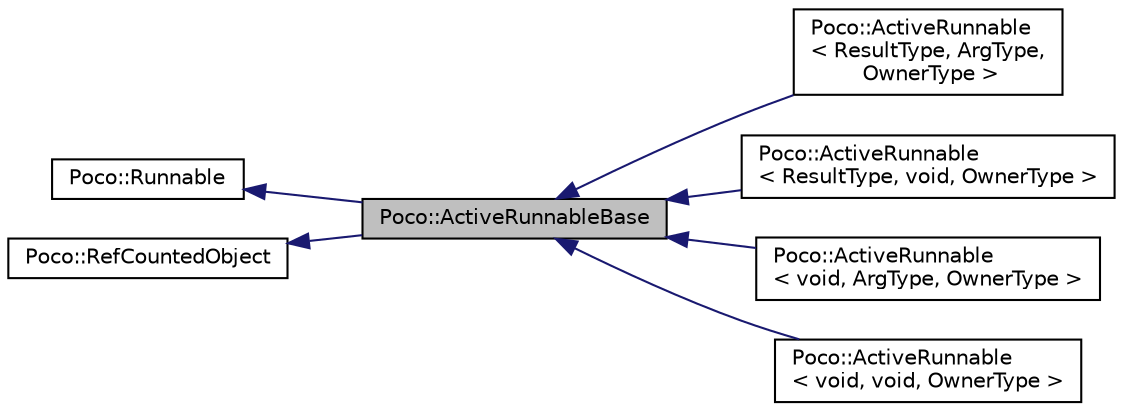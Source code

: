 digraph "Poco::ActiveRunnableBase"
{
 // LATEX_PDF_SIZE
  edge [fontname="Helvetica",fontsize="10",labelfontname="Helvetica",labelfontsize="10"];
  node [fontname="Helvetica",fontsize="10",shape=record];
  rankdir="LR";
  Node1 [label="Poco::ActiveRunnableBase",height=0.2,width=0.4,color="black", fillcolor="grey75", style="filled", fontcolor="black",tooltip="The base class for all ActiveRunnable instantiations."];
  Node2 -> Node1 [dir="back",color="midnightblue",fontsize="10",style="solid",fontname="Helvetica"];
  Node2 [label="Poco::Runnable",height=0.2,width=0.4,color="black", fillcolor="white", style="filled",URL="$classPoco_1_1Runnable.html",tooltip=" "];
  Node3 -> Node1 [dir="back",color="midnightblue",fontsize="10",style="solid",fontname="Helvetica"];
  Node3 [label="Poco::RefCountedObject",height=0.2,width=0.4,color="black", fillcolor="white", style="filled",URL="$classPoco_1_1RefCountedObject.html",tooltip=" "];
  Node1 -> Node4 [dir="back",color="midnightblue",fontsize="10",style="solid",fontname="Helvetica"];
  Node4 [label="Poco::ActiveRunnable\l\< ResultType, ArgType,\l OwnerType \>",height=0.2,width=0.4,color="black", fillcolor="white", style="filled",URL="$classPoco_1_1ActiveRunnable.html",tooltip=" "];
  Node1 -> Node5 [dir="back",color="midnightblue",fontsize="10",style="solid",fontname="Helvetica"];
  Node5 [label="Poco::ActiveRunnable\l\< ResultType, void, OwnerType \>",height=0.2,width=0.4,color="black", fillcolor="white", style="filled",URL="$classPoco_1_1ActiveRunnable_3_01ResultType_00_01void_00_01OwnerType_01_4.html",tooltip=" "];
  Node1 -> Node6 [dir="back",color="midnightblue",fontsize="10",style="solid",fontname="Helvetica"];
  Node6 [label="Poco::ActiveRunnable\l\< void, ArgType, OwnerType \>",height=0.2,width=0.4,color="black", fillcolor="white", style="filled",URL="$classPoco_1_1ActiveRunnable_3_01void_00_01ArgType_00_01OwnerType_01_4.html",tooltip=" "];
  Node1 -> Node7 [dir="back",color="midnightblue",fontsize="10",style="solid",fontname="Helvetica"];
  Node7 [label="Poco::ActiveRunnable\l\< void, void, OwnerType \>",height=0.2,width=0.4,color="black", fillcolor="white", style="filled",URL="$classPoco_1_1ActiveRunnable_3_01void_00_01void_00_01OwnerType_01_4.html",tooltip=" "];
}
